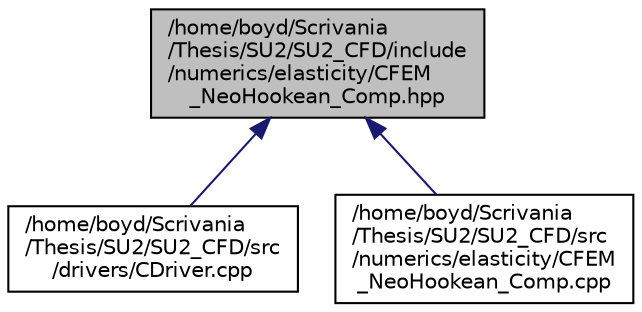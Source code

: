 digraph "/home/boyd/Scrivania/Thesis/SU2/SU2_CFD/include/numerics/elasticity/CFEM_NeoHookean_Comp.hpp"
{
  edge [fontname="Helvetica",fontsize="10",labelfontname="Helvetica",labelfontsize="10"];
  node [fontname="Helvetica",fontsize="10",shape=record];
  Node47 [label="/home/boyd/Scrivania\l/Thesis/SU2/SU2_CFD/include\l/numerics/elasticity/CFEM\l_NeoHookean_Comp.hpp",height=0.2,width=0.4,color="black", fillcolor="grey75", style="filled", fontcolor="black"];
  Node47 -> Node48 [dir="back",color="midnightblue",fontsize="10",style="solid",fontname="Helvetica"];
  Node48 [label="/home/boyd/Scrivania\l/Thesis/SU2/SU2_CFD/src\l/drivers/CDriver.cpp",height=0.2,width=0.4,color="black", fillcolor="white", style="filled",URL="$_c_driver_8cpp.html"];
  Node47 -> Node49 [dir="back",color="midnightblue",fontsize="10",style="solid",fontname="Helvetica"];
  Node49 [label="/home/boyd/Scrivania\l/Thesis/SU2/SU2_CFD/src\l/numerics/elasticity/CFEM\l_NeoHookean_Comp.cpp",height=0.2,width=0.4,color="black", fillcolor="white", style="filled",URL="$_c_f_e_m___neo_hookean___comp_8cpp.html",tooltip="Definition of Neo-Hookean compressible material. "];
}
